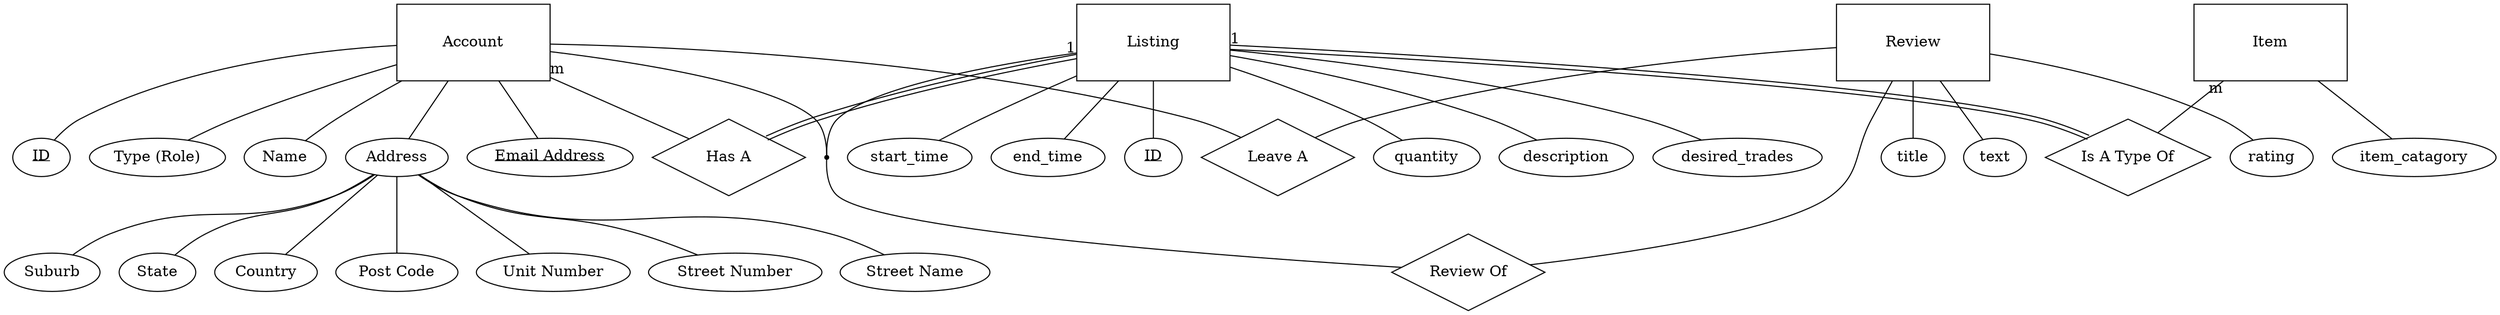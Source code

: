 graph {
	graph [bb="0,0,1543.4,827.68",
		overlap=prism,
		sep=0.01
	];
	node [height="",
		label="\N",
		shape=oval,
		width=""
	];
	{
		account_ID	[group=account,
			height=0.5,
			label=<<u>ID</u>>,
			pos="496.35,416.48",
			width=0.75];
		account_type	[height=0.5,
			label="Type (Role)",
			pos="429.72,560.36",
			width=1.7693];
		user_name	[height=0.5,
			label=Name,
			pos="621.86,651.23",
			width=1.0652];
		address	[height=0.5,
			label=Address,
			pos="252.95,574.97",
			width=1.336];
		user_email	[height=0.5,
			label=<<u>Email Address</u>>,
			pos="497.47,683.32",
			width=2.1665];
	}
	{
		"Unit Number"	[height=0.5,
			pos="101.19,498.15",
			width=2.004];
		"Street Number"	[height=0.5,
			pos="81.243,591.92",
			width=2.2567];
		"Street Name"	[height=0.5,
			pos="285.59,452.36",
			width=1.9498];
		Suburb	[height=0.5,
			pos="162.44,423.86",
			width=1.2457];
		State	[height=0.5,
			pos="202.63,738.58",
			width=0.99297];
		Country	[height=0.5,
			pos="297.02,698.68",
			width=1.336];
		"Post Code"	[height=0.5,
			pos="124.91,677.46",
			width=1.5887];
	}
	{
		listing_ID	[height=0.5,
			label=<<u>ID</u>>,
			pos="1072.9,797.76",
			width=0.75];
		quantity	[height=0.5,
			pos="954.44,809.68",
			width=1.3902];
		description	[height=0.5,
			pos="1045.2,706.92",
			width=1.7512];
		desired_trades	[height=0.5,
			pos="875.05,734.22",
			width=2.2026];
		start_time	[height=0.5,
			pos="1011.4,513.91",
			width=1.6249];
		end_time	[height=0.5,
			pos="1128.9,659.68",
			width=1.4804];
	}
	{
		item_catagory	[height=0.5,
			pos="1466.7,435.04",
			width=2.1304];
	}
	{
		title	[height=0.5,
			pos="725.03,18",
			width=0.83048];
		text	[height=0.5,
			pos="829,94.196",
			width=0.81243];
		rating	[height=0.5,
			pos="606.75,69.899",
			width=1.0832];
	}
	Account	[height=1,
		pos="573.54,531.09",
		shape=rectangle,
		width=2];
	account_listing	[height=1,
		label="Has A",
		pos="763.76,607.91",
		shape=diamond,
		width=2];
	Account -- account_listing	[pos="645.72,560.24 672.21,570.94 701.22,582.65 723.85,591.79",
		tail_lp="652.72,567.74",
		taillabel=m];
	account_review	[height=1,
		label="Leave A",
		pos="622.61,335.65",
		shape=diamond,
		width=2];
	Account -- account_review	[pos="582.66,494.79 591.8,458.36 605.76,402.78 614.52,367.87"];
	listing_or_account	[height=0.05,
		pos="779.94,497.46",
		shape=point,
		width=0.05];
	Account -- listing_or_account	[pos="645.73,519.33 699.67,510.54 766.07,499.72 778.05,497.77"];
	Account -- account_ID	[pos="549.12,494.82 535.16,474.1 518.33,449.11 507.49,433.02"];
	Account -- account_type	[pos="501.21,545.81 494.64,547.15 488.07,548.49 481.72,549.78"];
	Account -- user_name	[pos="588.04,567.14 596.82,588.98 607.65,615.89 614.65,633.3"];
	Account -- address	[pos="501.19,540.99 438.96,549.51 351.1,561.53 298.31,568.76"];
	Account -- user_email	[pos="555.51,567.16 540.14,597.94 518.66,640.92 506.61,665.03"];
	Listing	[height=1,
		pos="966.35,639.25",
		shape=rectangle,
		width=2];
	Listing -- account_listing	[color="black:invis:black",
		pos="894.07,628.06 869.29,624.23 841.99,620.01 818.81,616.42",
		tail_lp="889.07,635.56",
		taillabel=1];
	listing_item	[height=1,
		label="Is A Type Of",
		pos="1155.8,550.7",
		shape=diamond,
		width=2.1557];
	Listing -- listing_item	[color="black:invis:black",
		pos="1038.5,605.52 1065.2,593.06 1094.4,579.41 1117,568.85",
		tail_lp="1043.5,613.02",
		taillabel=1];
	Listing -- listing_or_account	[pos="918.83,603.1 867.92,564.38 792.84,507.27 781.42,498.59"];
	Listing -- listing_ID	[pos="990.8,675.61 1013.1,708.7 1044.9,756.06 1061.7,780.97"];
	Listing -- quantity	[pos="963.82,675.39 961.34,710.96 957.64,763.83 955.71,791.42"];
	Listing -- description	[pos="1008.5,675.46 1014.2,680.36 1019.9,685.2 1024.9,689.56"];
	Listing -- desired_trades	[pos="931.57,675.42 918.07,689.47 903.22,704.92 892.13,716.46"];
	Listing -- start_time	[pos="979.37,602.99 987.73,579.71 998.23,550.48 1004.9,531.99"];
	Listing -- end_time	[pos="1038.6,648.33 1052.2,650.04 1066.1,651.78 1078.8,653.38"];
	Item	[height=1,
		pos="1313.5,497.04",
		shape=rectangle,
		width=2];
	Item -- listing_item	[pos="1241.1,521.67 1227.4,526.36 1213.3,531.13 1200.7,535.42",
		tail_lp="1234.1,514.17",
		taillabel=m];
	Item -- item_catagory	[pos="1385.6,467.85 1400.2,461.95 1415,455.96 1427.9,450.74"];
	Review	[height=1,
		pos="708.16,171.03",
		shape=rectangle,
		width=2];
	Review -- account_review	[pos="689.38,207.16 673.79,237.16 651.91,279.26 637.51,306.99"];
	review_of	[height=1,
		label="Review Of",
		pos="775.53,319.73",
		shape=diamond,
		width=2];
	Review -- review_of	[pos="724.64,207.41 736.17,232.86 751.38,266.42 762.16,290.21"];
	Review -- title	[pos="712.16,134.77 715.59,103.65 720.39,60.131 723.05,35.967"];
	Review -- text	[pos="765.04,134.86 780.59,124.98 796.45,114.89 808.49,107.24"];
	Review -- rating	[pos="671.83,134.81 655.24,118.26 636.4,99.472 623.28,86.385"];
	listing_or_account -- review_of	[len=0.4,
		pos="779.9,495.47 779.56,481.93 777.59,402.68 776.41,355.35"];
	address -- "Unit Number"	[pos="224.05,560.34 198.07,547.19 160,527.92 133.13,514.32"];
	address -- "Street Number"	[pos="206.03,579.6 190.44,581.14 172.68,582.89 155.54,584.58"];
	address -- "Street Name"	[pos="257.76,556.87 263.94,533.69 274.57,493.74 280.76,470.52"];
	address -- Suburb	[pos="242.39,557.34 224.95,528.22 190.33,470.42 172.93,441.37"];
	address -- State	[pos="247.37,593.1 237.7,624.55 217.92,688.86 208.23,720.37"];
	address -- Country	[pos="259.36,592.96 267.71,616.41 282.25,657.2 290.61,680.67"];
	address -- "Post Code"	[pos="232.38,591.43 208.62,610.45 169.76,641.56 145.85,660.7"];
}
